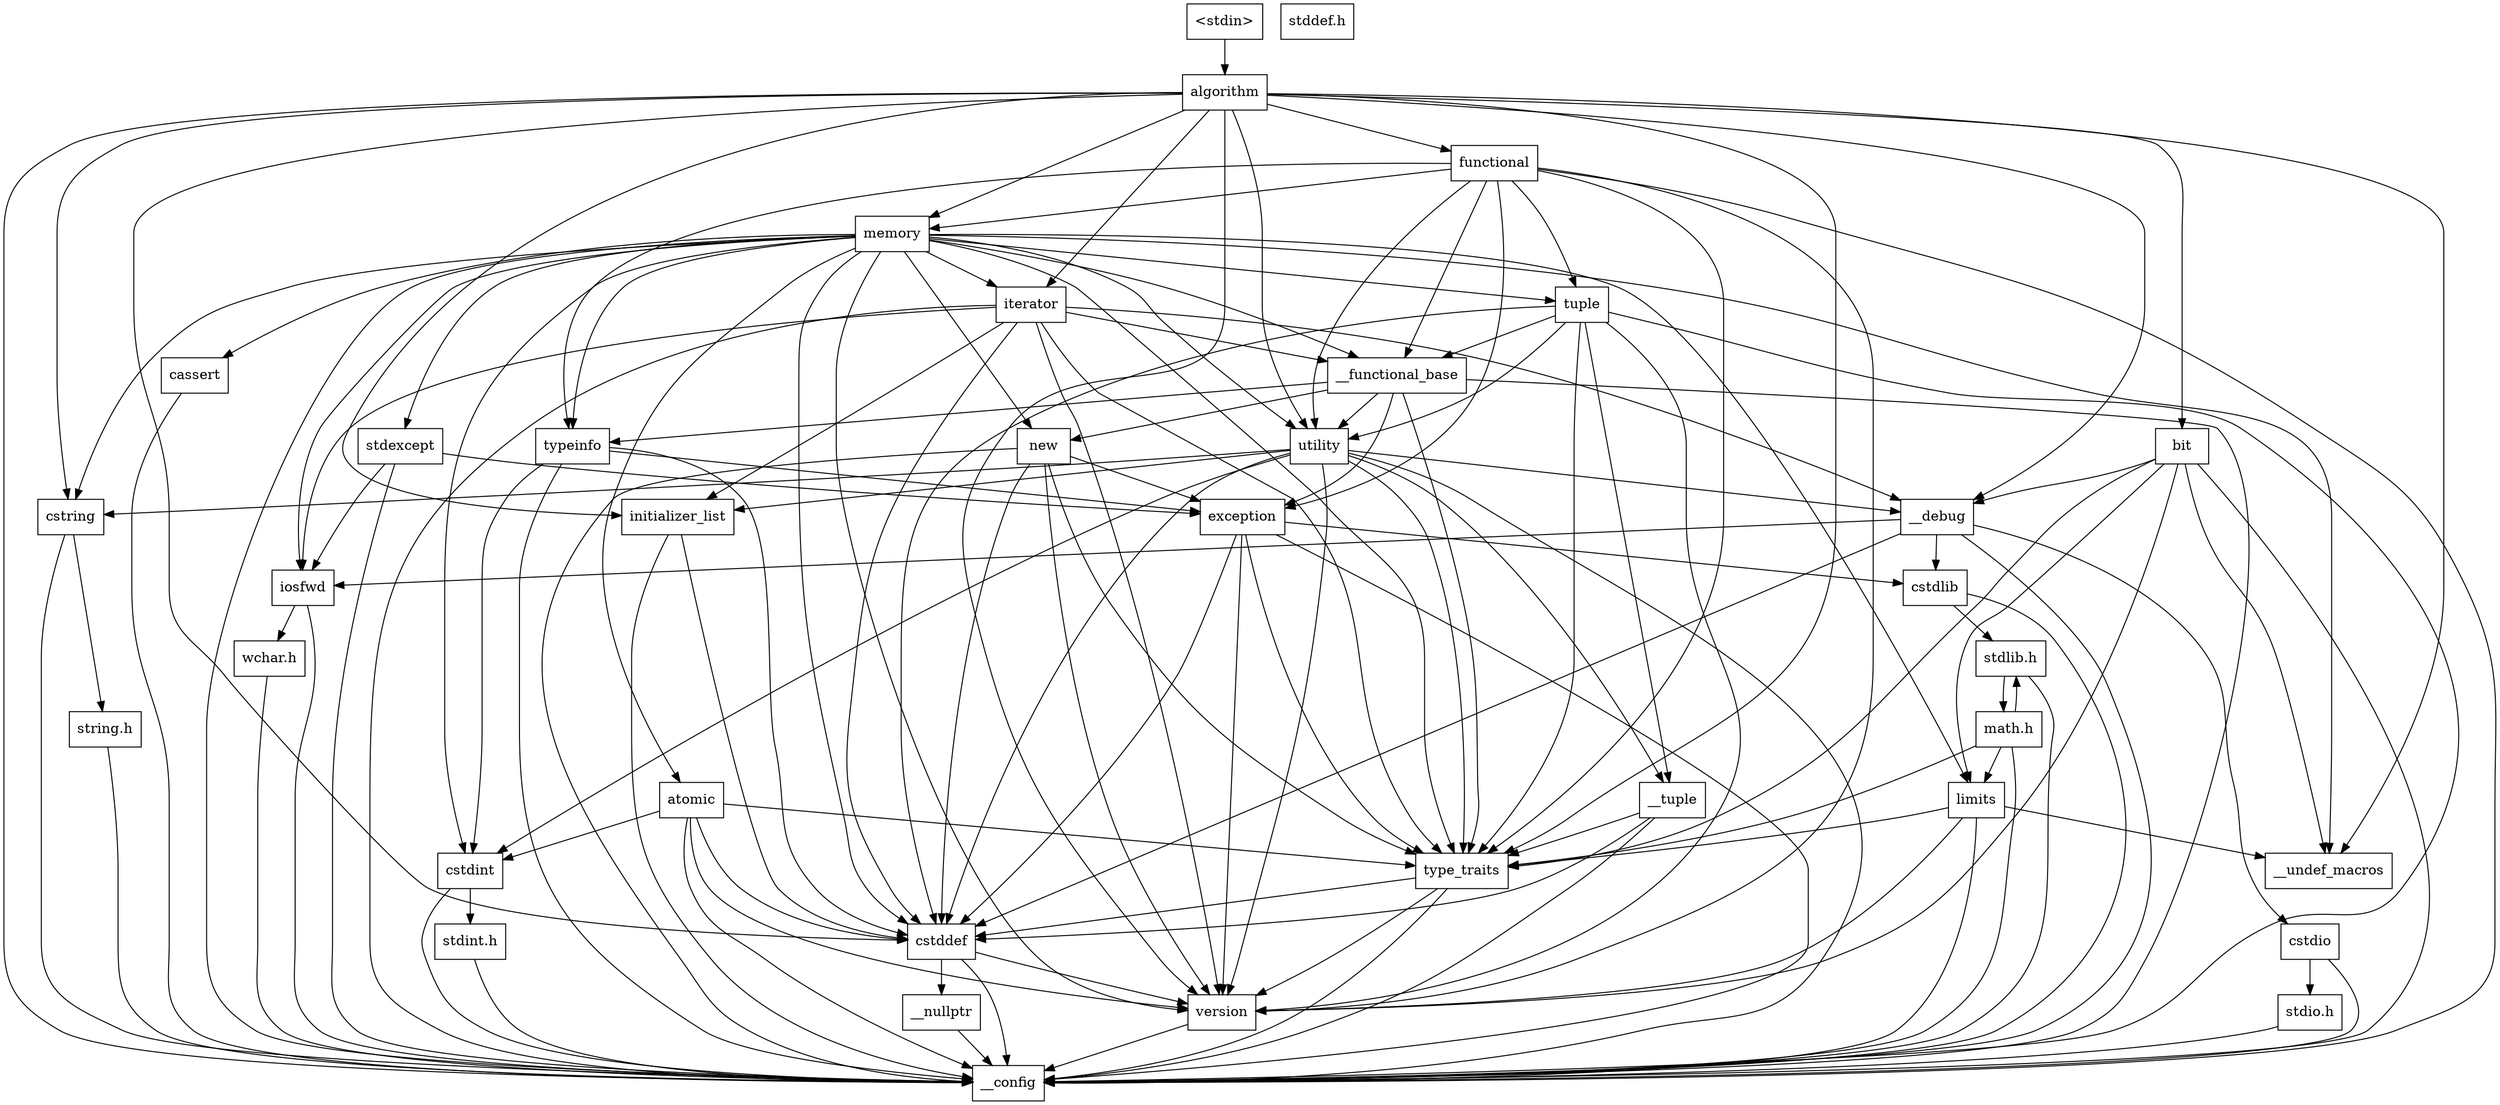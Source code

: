digraph "dependencies" {
  header_0 [ shape="box", label="\<stdin\>" ];
  header_1 [ shape="box", label="algorithm" ];
  header_100 [ shape="box", label="typeinfo" ];
  header_101 [ shape="box", label="exception" ];
  header_102 [ shape="box", label="new" ];
  header_103 [ shape="box", label="iterator" ];
  header_104 [ shape="box", label="__functional_base" ];
  header_105 [ shape="box", label="tuple" ];
  header_106 [ shape="box", label="stdexcept" ];
  header_107 [ shape="box", label="cassert" ];
  header_109 [ shape="box", label="atomic" ];
  header_11 [ shape="box", label="initializer_list" ];
  header_110 [ shape="box", label="functional" ];
  header_111 [ shape="box", label="bit" ];
  header_12 [ shape="box", label="cstddef" ];
  header_13 [ shape="box", label="version" ];
  header_16 [ shape="box", label="__nullptr" ];
  header_17 [ shape="box", label="type_traits" ];
  header_18 [ shape="box", label="cstring" ];
  header_19 [ shape="box", label="string.h" ];
  header_2 [ shape="box", label="__config" ];
  header_22 [ shape="box", label="stddef.h" ];
  header_26 [ shape="box", label="utility" ];
  header_27 [ shape="box", label="__tuple" ];
  header_28 [ shape="box", label="cstdint" ];
  header_29 [ shape="box", label="stdint.h" ];
  header_37 [ shape="box", label="__debug" ];
  header_38 [ shape="box", label="iosfwd" ];
  header_39 [ shape="box", label="wchar.h" ];
  header_49 [ shape="box", label="cstdlib" ];
  header_50 [ shape="box", label="stdlib.h" ];
  header_75 [ shape="box", label="math.h" ];
  header_87 [ shape="box", label="limits" ];
  header_88 [ shape="box", label="__undef_macros" ];
  header_89 [ shape="box", label="cstdio" ];
  header_90 [ shape="box", label="stdio.h" ];
  header_99 [ shape="box", label="memory" ];
  header_75 -> header_50;
  header_75 -> header_2;
  header_75 -> header_17;
  header_75 -> header_87;
  header_110 -> header_17;
  header_110 -> header_13;
  header_110 -> header_26;
  header_110 -> header_2;
  header_110 -> header_99;
  header_110 -> header_105;
  header_110 -> header_104;
  header_110 -> header_101;
  header_110 -> header_100;
  header_111 -> header_17;
  header_111 -> header_13;
  header_111 -> header_37;
  header_111 -> header_88;
  header_111 -> header_2;
  header_111 -> header_87;
  header_105 -> header_17;
  header_105 -> header_12;
  header_105 -> header_13;
  header_105 -> header_27;
  header_105 -> header_26;
  header_105 -> header_2;
  header_105 -> header_104;
  header_104 -> header_17;
  header_104 -> header_26;
  header_104 -> header_2;
  header_104 -> header_101;
  header_104 -> header_100;
  header_104 -> header_102;
  header_107 -> header_2;
  header_106 -> header_101;
  header_106 -> header_2;
  header_106 -> header_38;
  header_101 -> header_17;
  header_101 -> header_2;
  header_101 -> header_49;
  header_101 -> header_12;
  header_101 -> header_13;
  header_100 -> header_101;
  header_100 -> header_2;
  header_100 -> header_28;
  header_100 -> header_12;
  header_49 -> header_50;
  header_49 -> header_2;
  header_0 -> header_1;
  header_1 -> header_17;
  header_1 -> header_11;
  header_1 -> header_12;
  header_1 -> header_13;
  header_1 -> header_37;
  header_1 -> header_26;
  header_1 -> header_18;
  header_1 -> header_103;
  header_1 -> header_88;
  header_1 -> header_2;
  header_1 -> header_99;
  header_1 -> header_110;
  header_1 -> header_111;
  header_50 -> header_2;
  header_50 -> header_75;
  header_29 -> header_2;
  header_28 -> header_29;
  header_28 -> header_2;
  header_27 -> header_17;
  header_27 -> header_2;
  header_27 -> header_12;
  header_26 -> header_17;
  header_26 -> header_11;
  header_26 -> header_12;
  header_26 -> header_13;
  header_26 -> header_37;
  header_26 -> header_27;
  header_26 -> header_18;
  header_26 -> header_2;
  header_26 -> header_28;
  header_38 -> header_2;
  header_38 -> header_39;
  header_39 -> header_2;
  header_37 -> header_12;
  header_37 -> header_89;
  header_37 -> header_2;
  header_37 -> header_49;
  header_37 -> header_38;
  header_109 -> header_17;
  header_109 -> header_2;
  header_109 -> header_28;
  header_109 -> header_12;
  header_109 -> header_13;
  header_89 -> header_90;
  header_89 -> header_2;
  header_87 -> header_17;
  header_87 -> header_2;
  header_87 -> header_88;
  header_87 -> header_13;
  header_103 -> header_17;
  header_103 -> header_38;
  header_103 -> header_12;
  header_103 -> header_13;
  header_103 -> header_37;
  header_103 -> header_2;
  header_103 -> header_104;
  header_103 -> header_11;
  header_102 -> header_101;
  header_102 -> header_17;
  header_102 -> header_2;
  header_102 -> header_12;
  header_102 -> header_13;
  header_16 -> header_2;
  header_17 -> header_2;
  header_17 -> header_12;
  header_17 -> header_13;
  header_11 -> header_2;
  header_11 -> header_12;
  header_12 -> header_16;
  header_12 -> header_2;
  header_12 -> header_13;
  header_13 -> header_2;
  header_18 -> header_2;
  header_18 -> header_19;
  header_19 -> header_2;
  header_99 -> header_38;
  header_99 -> header_17;
  header_99 -> header_28;
  header_99 -> header_12;
  header_99 -> header_13;
  header_99 -> header_26;
  header_99 -> header_18;
  header_99 -> header_2;
  header_99 -> header_88;
  header_99 -> header_109;
  header_99 -> header_105;
  header_99 -> header_104;
  header_99 -> header_107;
  header_99 -> header_106;
  header_99 -> header_87;
  header_99 -> header_100;
  header_99 -> header_103;
  header_99 -> header_102;
  header_90 -> header_2;
}